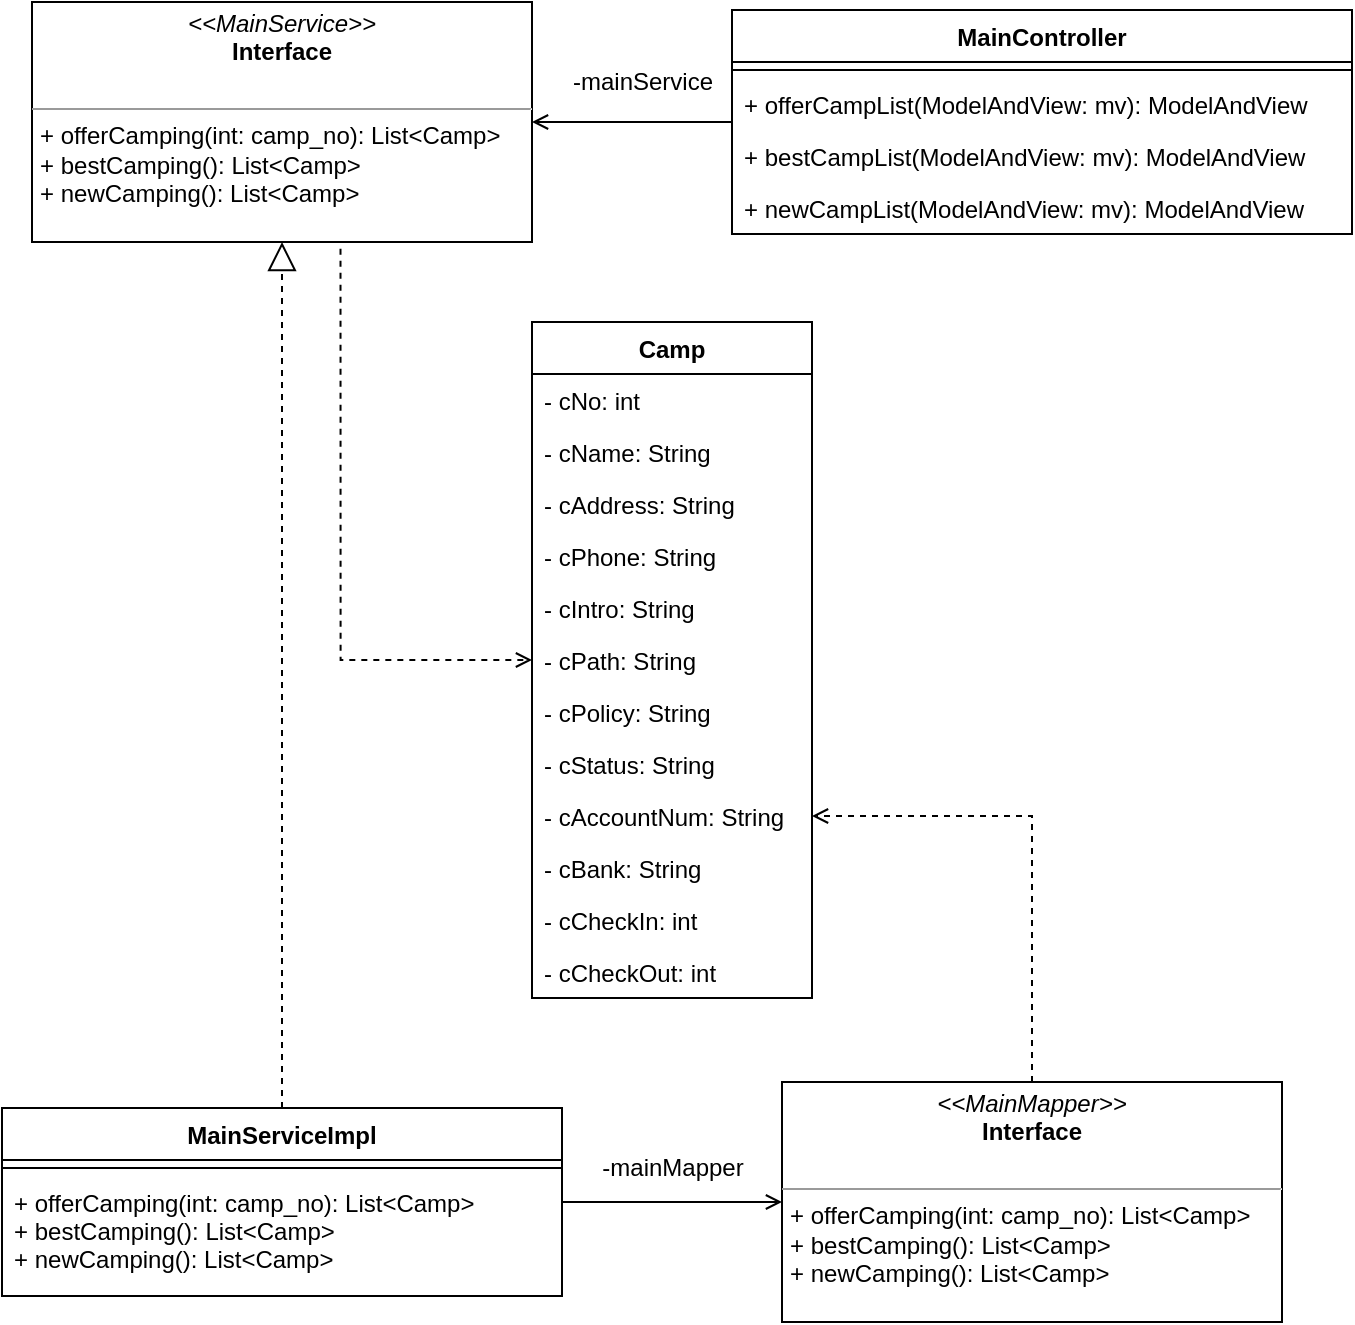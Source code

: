 <mxfile version="16.1.0" type="github">
  <diagram name="Main" id="c4acf3e9-155e-7222-9cf6-157b1a14988f">
    <mxGraphModel dx="1185" dy="635" grid="1" gridSize="10" guides="1" tooltips="1" connect="1" arrows="1" fold="1" page="1" pageScale="1" pageWidth="850" pageHeight="1100" background="none" math="0" shadow="0">
      <root>
        <mxCell id="0" />
        <mxCell id="1" parent="0" />
        <mxCell id="u34mHpafvkBL_JqXp4RW-44" value="" style="edgeStyle=orthogonalEdgeStyle;rounded=0;orthogonalLoop=1;jettySize=auto;html=1;endArrow=open;endFill=0;" edge="1" parent="1" source="u34mHpafvkBL_JqXp4RW-1" target="u34mHpafvkBL_JqXp4RW-11">
          <mxGeometry relative="1" as="geometry" />
        </mxCell>
        <mxCell id="u34mHpafvkBL_JqXp4RW-52" style="edgeStyle=orthogonalEdgeStyle;rounded=0;orthogonalLoop=1;jettySize=auto;html=1;entryX=0;entryY=0.5;entryDx=0;entryDy=0;dashed=1;endArrow=open;endFill=0;exitX=0.617;exitY=1.028;exitDx=0;exitDy=0;exitPerimeter=0;" edge="1" parent="1" source="u34mHpafvkBL_JqXp4RW-11" target="u34mHpafvkBL_JqXp4RW-22">
          <mxGeometry relative="1" as="geometry" />
        </mxCell>
        <mxCell id="u34mHpafvkBL_JqXp4RW-1" value="MainController" style="swimlane;fontStyle=1;align=center;verticalAlign=top;childLayout=stackLayout;horizontal=1;startSize=26;horizontalStack=0;resizeParent=1;resizeParentMax=0;resizeLast=0;collapsible=1;marginBottom=0;" vertex="1" parent="1">
          <mxGeometry x="790" y="84" width="310" height="112" as="geometry">
            <mxRectangle x="200" y="210" width="100" height="26" as="alternateBounds" />
          </mxGeometry>
        </mxCell>
        <mxCell id="u34mHpafvkBL_JqXp4RW-3" value="" style="line;strokeWidth=1;fillColor=none;align=left;verticalAlign=middle;spacingTop=-1;spacingLeft=3;spacingRight=3;rotatable=0;labelPosition=right;points=[];portConstraint=eastwest;" vertex="1" parent="u34mHpafvkBL_JqXp4RW-1">
          <mxGeometry y="26" width="310" height="8" as="geometry" />
        </mxCell>
        <mxCell id="u34mHpafvkBL_JqXp4RW-37" value="+ offerCampList(ModelAndView: mv): ModelAndView" style="text;strokeColor=none;fillColor=none;align=left;verticalAlign=top;spacingLeft=4;spacingRight=4;overflow=hidden;rotatable=0;points=[[0,0.5],[1,0.5]];portConstraint=eastwest;" vertex="1" parent="u34mHpafvkBL_JqXp4RW-1">
          <mxGeometry y="34" width="310" height="26" as="geometry" />
        </mxCell>
        <mxCell id="u34mHpafvkBL_JqXp4RW-38" value="+ bestCampList(ModelAndView: mv): ModelAndView" style="text;strokeColor=none;fillColor=none;align=left;verticalAlign=top;spacingLeft=4;spacingRight=4;overflow=hidden;rotatable=0;points=[[0,0.5],[1,0.5]];portConstraint=eastwest;" vertex="1" parent="u34mHpafvkBL_JqXp4RW-1">
          <mxGeometry y="60" width="310" height="26" as="geometry" />
        </mxCell>
        <mxCell id="u34mHpafvkBL_JqXp4RW-4" value="+ newCampList(ModelAndView: mv): ModelAndView" style="text;strokeColor=none;fillColor=none;align=left;verticalAlign=top;spacingLeft=4;spacingRight=4;overflow=hidden;rotatable=0;points=[[0,0.5],[1,0.5]];portConstraint=eastwest;" vertex="1" parent="u34mHpafvkBL_JqXp4RW-1">
          <mxGeometry y="86" width="310" height="26" as="geometry" />
        </mxCell>
        <mxCell id="u34mHpafvkBL_JqXp4RW-53" style="edgeStyle=orthogonalEdgeStyle;rounded=0;orthogonalLoop=1;jettySize=auto;html=1;entryX=1;entryY=0.5;entryDx=0;entryDy=0;dashed=1;endArrow=open;endFill=0;" edge="1" parent="1" source="u34mHpafvkBL_JqXp4RW-6" target="u34mHpafvkBL_JqXp4RW-25">
          <mxGeometry relative="1" as="geometry" />
        </mxCell>
        <mxCell id="u34mHpafvkBL_JqXp4RW-6" value="&lt;p style=&quot;margin: 0px ; margin-top: 4px ; text-align: center&quot;&gt;&lt;i&gt;&amp;lt;&amp;lt;MainMapper&amp;gt;&amp;gt;&lt;/i&gt;&lt;br&gt;&lt;b&gt;Interface&lt;/b&gt;&lt;/p&gt;&lt;p style=&quot;margin: 0px ; margin-left: 4px&quot;&gt;&lt;br&gt;&lt;/p&gt;&lt;hr size=&quot;1&quot;&gt;&lt;p style=&quot;margin: 0px ; margin-left: 4px&quot;&gt;+ offerCamping(int: camp_no): List&amp;lt;Camp&amp;gt;&lt;br&gt;+ bestCamping(): List&amp;lt;Camp&amp;gt;&lt;/p&gt;&lt;p style=&quot;margin: 0px ; margin-left: 4px&quot;&gt;+ newCamping(): List&amp;lt;Camp&amp;gt;&lt;/p&gt;" style="verticalAlign=top;align=left;overflow=fill;fontSize=12;fontFamily=Helvetica;html=1;" vertex="1" parent="1">
          <mxGeometry x="815" y="620" width="250" height="120" as="geometry" />
        </mxCell>
        <mxCell id="u34mHpafvkBL_JqXp4RW-11" value="&lt;p style=&quot;margin: 0px ; margin-top: 4px ; text-align: center&quot;&gt;&lt;i&gt;&amp;lt;&amp;lt;MainService&amp;gt;&amp;gt;&lt;/i&gt;&lt;br&gt;&lt;b&gt;Interface&lt;/b&gt;&lt;/p&gt;&lt;p style=&quot;margin: 0px ; margin-left: 4px&quot;&gt;&lt;br&gt;&lt;/p&gt;&lt;hr size=&quot;1&quot;&gt;&lt;p style=&quot;margin: 0px ; margin-left: 4px&quot;&gt;+ offerCamping(int: camp_no): List&amp;lt;Camp&amp;gt;&lt;br&gt;+ bestCamping(): List&amp;lt;Camp&amp;gt;&lt;/p&gt;&lt;p style=&quot;margin: 0px ; margin-left: 4px&quot;&gt;+ newCamping(): List&amp;lt;Camp&amp;gt;&lt;/p&gt;" style="verticalAlign=top;align=left;overflow=fill;fontSize=12;fontFamily=Helvetica;html=1;" vertex="1" parent="1">
          <mxGeometry x="440" y="80" width="250" height="120" as="geometry" />
        </mxCell>
        <mxCell id="u34mHpafvkBL_JqXp4RW-13" value="Camp" style="swimlane;fontStyle=1;childLayout=stackLayout;horizontal=1;startSize=26;fillColor=none;horizontalStack=0;resizeParent=1;resizeParentMax=0;resizeLast=0;collapsible=1;marginBottom=0;" vertex="1" parent="1">
          <mxGeometry x="690" y="240" width="140" height="338" as="geometry">
            <mxRectangle x="220" y="350" width="60" height="26" as="alternateBounds" />
          </mxGeometry>
        </mxCell>
        <mxCell id="u34mHpafvkBL_JqXp4RW-14" value="- cNo: int" style="text;strokeColor=none;fillColor=none;align=left;verticalAlign=top;spacingLeft=4;spacingRight=4;overflow=hidden;rotatable=0;points=[[0,0.5],[1,0.5]];portConstraint=eastwest;" vertex="1" parent="u34mHpafvkBL_JqXp4RW-13">
          <mxGeometry y="26" width="140" height="26" as="geometry" />
        </mxCell>
        <mxCell id="u34mHpafvkBL_JqXp4RW-15" value="- cName: String" style="text;strokeColor=none;fillColor=none;align=left;verticalAlign=top;spacingLeft=4;spacingRight=4;overflow=hidden;rotatable=0;points=[[0,0.5],[1,0.5]];portConstraint=eastwest;" vertex="1" parent="u34mHpafvkBL_JqXp4RW-13">
          <mxGeometry y="52" width="140" height="26" as="geometry" />
        </mxCell>
        <mxCell id="u34mHpafvkBL_JqXp4RW-16" value="- cAddress: String" style="text;strokeColor=none;fillColor=none;align=left;verticalAlign=top;spacingLeft=4;spacingRight=4;overflow=hidden;rotatable=0;points=[[0,0.5],[1,0.5]];portConstraint=eastwest;" vertex="1" parent="u34mHpafvkBL_JqXp4RW-13">
          <mxGeometry y="78" width="140" height="26" as="geometry" />
        </mxCell>
        <mxCell id="u34mHpafvkBL_JqXp4RW-20" value="- cPhone: String" style="text;strokeColor=none;fillColor=none;align=left;verticalAlign=top;spacingLeft=4;spacingRight=4;overflow=hidden;rotatable=0;points=[[0,0.5],[1,0.5]];portConstraint=eastwest;" vertex="1" parent="u34mHpafvkBL_JqXp4RW-13">
          <mxGeometry y="104" width="140" height="26" as="geometry" />
        </mxCell>
        <mxCell id="u34mHpafvkBL_JqXp4RW-21" value="- cIntro: String" style="text;strokeColor=none;fillColor=none;align=left;verticalAlign=top;spacingLeft=4;spacingRight=4;overflow=hidden;rotatable=0;points=[[0,0.5],[1,0.5]];portConstraint=eastwest;" vertex="1" parent="u34mHpafvkBL_JqXp4RW-13">
          <mxGeometry y="130" width="140" height="26" as="geometry" />
        </mxCell>
        <mxCell id="u34mHpafvkBL_JqXp4RW-22" value="- cPath: String" style="text;strokeColor=none;fillColor=none;align=left;verticalAlign=top;spacingLeft=4;spacingRight=4;overflow=hidden;rotatable=0;points=[[0,0.5],[1,0.5]];portConstraint=eastwest;" vertex="1" parent="u34mHpafvkBL_JqXp4RW-13">
          <mxGeometry y="156" width="140" height="26" as="geometry" />
        </mxCell>
        <mxCell id="u34mHpafvkBL_JqXp4RW-23" value="- cPolicy: String" style="text;strokeColor=none;fillColor=none;align=left;verticalAlign=top;spacingLeft=4;spacingRight=4;overflow=hidden;rotatable=0;points=[[0,0.5],[1,0.5]];portConstraint=eastwest;" vertex="1" parent="u34mHpafvkBL_JqXp4RW-13">
          <mxGeometry y="182" width="140" height="26" as="geometry" />
        </mxCell>
        <mxCell id="u34mHpafvkBL_JqXp4RW-24" value="- cStatus: String" style="text;strokeColor=none;fillColor=none;align=left;verticalAlign=top;spacingLeft=4;spacingRight=4;overflow=hidden;rotatable=0;points=[[0,0.5],[1,0.5]];portConstraint=eastwest;" vertex="1" parent="u34mHpafvkBL_JqXp4RW-13">
          <mxGeometry y="208" width="140" height="26" as="geometry" />
        </mxCell>
        <mxCell id="u34mHpafvkBL_JqXp4RW-25" value="- cAccountNum: String" style="text;strokeColor=none;fillColor=none;align=left;verticalAlign=top;spacingLeft=4;spacingRight=4;overflow=hidden;rotatable=0;points=[[0,0.5],[1,0.5]];portConstraint=eastwest;" vertex="1" parent="u34mHpafvkBL_JqXp4RW-13">
          <mxGeometry y="234" width="140" height="26" as="geometry" />
        </mxCell>
        <mxCell id="u34mHpafvkBL_JqXp4RW-26" value="- cBank: String" style="text;strokeColor=none;fillColor=none;align=left;verticalAlign=top;spacingLeft=4;spacingRight=4;overflow=hidden;rotatable=0;points=[[0,0.5],[1,0.5]];portConstraint=eastwest;" vertex="1" parent="u34mHpafvkBL_JqXp4RW-13">
          <mxGeometry y="260" width="140" height="26" as="geometry" />
        </mxCell>
        <mxCell id="u34mHpafvkBL_JqXp4RW-27" value="- cCheckIn: int" style="text;strokeColor=none;fillColor=none;align=left;verticalAlign=top;spacingLeft=4;spacingRight=4;overflow=hidden;rotatable=0;points=[[0,0.5],[1,0.5]];portConstraint=eastwest;" vertex="1" parent="u34mHpafvkBL_JqXp4RW-13">
          <mxGeometry y="286" width="140" height="26" as="geometry" />
        </mxCell>
        <mxCell id="u34mHpafvkBL_JqXp4RW-28" value="- cCheckOut: int" style="text;strokeColor=none;fillColor=none;align=left;verticalAlign=top;spacingLeft=4;spacingRight=4;overflow=hidden;rotatable=0;points=[[0,0.5],[1,0.5]];portConstraint=eastwest;" vertex="1" parent="u34mHpafvkBL_JqXp4RW-13">
          <mxGeometry y="312" width="140" height="26" as="geometry" />
        </mxCell>
        <mxCell id="u34mHpafvkBL_JqXp4RW-45" value="" style="edgeStyle=orthogonalEdgeStyle;rounded=0;orthogonalLoop=1;jettySize=auto;html=1;endArrow=open;endFill=0;" edge="1" parent="1" source="u34mHpafvkBL_JqXp4RW-29" target="u34mHpafvkBL_JqXp4RW-6">
          <mxGeometry relative="1" as="geometry" />
        </mxCell>
        <mxCell id="u34mHpafvkBL_JqXp4RW-29" value="MainServiceImpl" style="swimlane;fontStyle=1;align=center;verticalAlign=top;childLayout=stackLayout;horizontal=1;startSize=26;horizontalStack=0;resizeParent=1;resizeParentMax=0;resizeLast=0;collapsible=1;marginBottom=0;" vertex="1" parent="1">
          <mxGeometry x="425" y="633" width="280" height="94" as="geometry">
            <mxRectangle x="200" y="210" width="100" height="26" as="alternateBounds" />
          </mxGeometry>
        </mxCell>
        <mxCell id="u34mHpafvkBL_JqXp4RW-31" value="" style="line;strokeWidth=1;fillColor=none;align=left;verticalAlign=middle;spacingTop=-1;spacingLeft=3;spacingRight=3;rotatable=0;labelPosition=right;points=[];portConstraint=eastwest;" vertex="1" parent="u34mHpafvkBL_JqXp4RW-29">
          <mxGeometry y="26" width="280" height="8" as="geometry" />
        </mxCell>
        <mxCell id="u34mHpafvkBL_JqXp4RW-32" value="+ offerCamping(int: camp_no): List&lt;Camp&gt;&#xa;+ bestCamping(): List&lt;Camp&gt;&#xa;+ newCamping(): List&lt;Camp&gt;" style="text;strokeColor=none;fillColor=none;align=left;verticalAlign=top;spacingLeft=4;spacingRight=4;overflow=hidden;rotatable=0;points=[[0,0.5],[1,0.5]];portConstraint=eastwest;" vertex="1" parent="u34mHpafvkBL_JqXp4RW-29">
          <mxGeometry y="34" width="280" height="60" as="geometry" />
        </mxCell>
        <mxCell id="u34mHpafvkBL_JqXp4RW-40" value="-mainService" style="text;html=1;align=center;verticalAlign=middle;resizable=0;points=[];autosize=1;strokeColor=none;fillColor=none;" vertex="1" parent="1">
          <mxGeometry x="700" y="110" width="90" height="20" as="geometry" />
        </mxCell>
        <mxCell id="u34mHpafvkBL_JqXp4RW-41" value="" style="endArrow=block;dashed=1;endFill=0;endSize=12;html=1;rounded=0;entryX=0.5;entryY=1;entryDx=0;entryDy=0;" edge="1" parent="1" source="u34mHpafvkBL_JqXp4RW-29" target="u34mHpafvkBL_JqXp4RW-11">
          <mxGeometry width="160" relative="1" as="geometry">
            <mxPoint x="586" y="558" as="sourcePoint" />
            <mxPoint x="620" y="490" as="targetPoint" />
          </mxGeometry>
        </mxCell>
        <mxCell id="u34mHpafvkBL_JqXp4RW-46" value="-mainMapper" style="text;html=1;align=center;verticalAlign=middle;resizable=0;points=[];autosize=1;strokeColor=none;fillColor=none;" vertex="1" parent="1">
          <mxGeometry x="715" y="653" width="90" height="20" as="geometry" />
        </mxCell>
      </root>
    </mxGraphModel>
  </diagram>
</mxfile>
